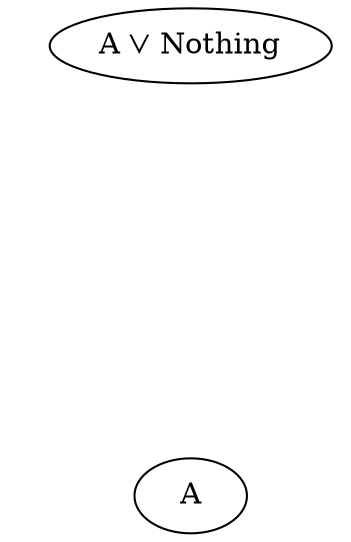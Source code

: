 digraph {
    AorNothing[label="A ⋁ Nothing"]
    LeftA[label="Left(aᵢ)" class="value" style=invis]
    na[class="na,value" style=invis]

    AorNothing -> LeftA[style=invis]
    AorNothing -> na[style=invis]

    na2[class="na,value" style=invis]
    a[label="aᵢ" class="value" style=invis]

    na2 -> A[style=invis]
    a -> A[dir=back style=invis]

    a -> LeftA[style=invis]
    LeftA -> a[style=invis]
    na2 -> na[style=invis]
    na -> na2[style=invis]
}
